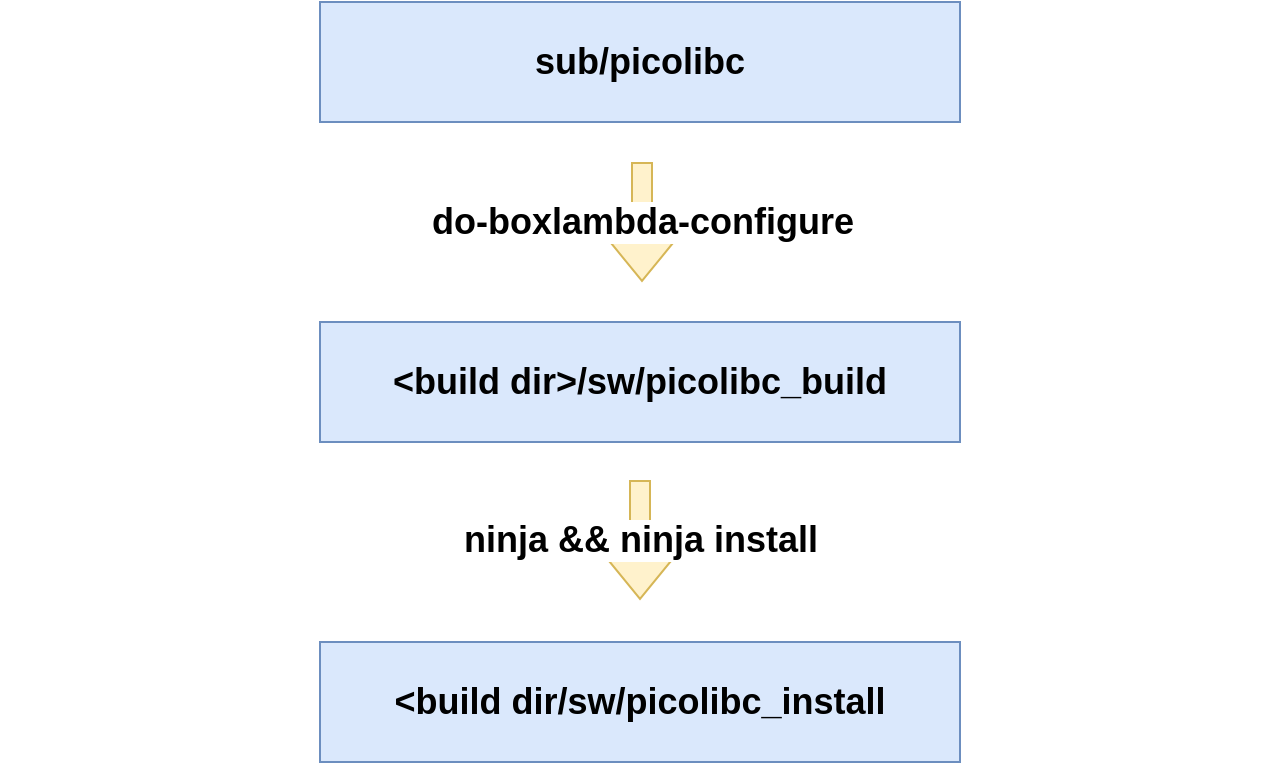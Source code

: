 <mxfile version="26.2.2">
  <diagram name="Page-1" id="7-9XjLPsnqjM2BI8476O">
    <mxGraphModel dx="2064" dy="1324" grid="1" gridSize="10" guides="1" tooltips="1" connect="1" arrows="1" fold="1" page="1" pageScale="1" pageWidth="850" pageHeight="1100" math="0" shadow="0">
      <root>
        <mxCell id="0" />
        <mxCell id="1" parent="0" />
        <mxCell id="Cp5Lng8UVyLp5Xlw59Np-6" value="" style="rounded=0;whiteSpace=wrap;html=1;fillColor=none;strokeColor=none;" vertex="1" parent="1">
          <mxGeometry x="40" y="200" width="640" height="60" as="geometry" />
        </mxCell>
        <mxCell id="Cp5Lng8UVyLp5Xlw59Np-1" value="sub/picolibc" style="rounded=0;whiteSpace=wrap;html=1;fontSize=18;fontStyle=1;fillColor=#dae8fc;strokeColor=#6c8ebf;" vertex="1" parent="1">
          <mxGeometry x="200" y="40" width="320" height="60" as="geometry" />
        </mxCell>
        <mxCell id="Cp5Lng8UVyLp5Xlw59Np-2" value="do-boxlambda-configure" style="shape=flexArrow;endArrow=classic;html=1;rounded=0;fontSize=18;fontStyle=1;fillColor=#fff2cc;strokeColor=#d6b656;" edge="1" parent="1">
          <mxGeometry width="50" height="50" relative="1" as="geometry">
            <mxPoint x="361" y="120" as="sourcePoint" />
            <mxPoint x="361" y="180" as="targetPoint" />
          </mxGeometry>
        </mxCell>
        <mxCell id="Cp5Lng8UVyLp5Xlw59Np-3" value="&amp;lt;build dir&amp;gt;/sw/picolibc_build" style="rounded=0;whiteSpace=wrap;html=1;fontSize=18;fontStyle=1;fillColor=#dae8fc;strokeColor=#6c8ebf;" vertex="1" parent="1">
          <mxGeometry x="200" y="200" width="320" height="60" as="geometry" />
        </mxCell>
        <mxCell id="Cp5Lng8UVyLp5Xlw59Np-4" value="ninja &amp;amp;&amp;amp; ninja install" style="shape=flexArrow;endArrow=classic;html=1;rounded=0;fontSize=18;fontStyle=1;fillColor=#fff2cc;strokeColor=#d6b656;" edge="1" parent="1">
          <mxGeometry width="50" height="50" relative="1" as="geometry">
            <mxPoint x="360" y="279" as="sourcePoint" />
            <mxPoint x="360" y="339" as="targetPoint" />
          </mxGeometry>
        </mxCell>
        <mxCell id="Cp5Lng8UVyLp5Xlw59Np-5" value="&amp;lt;build dir/sw/picolibc_install" style="rounded=0;whiteSpace=wrap;html=1;fontSize=18;fontStyle=1;fillColor=#dae8fc;strokeColor=#6c8ebf;" vertex="1" parent="1">
          <mxGeometry x="200" y="360" width="320" height="60" as="geometry" />
        </mxCell>
      </root>
    </mxGraphModel>
  </diagram>
</mxfile>
